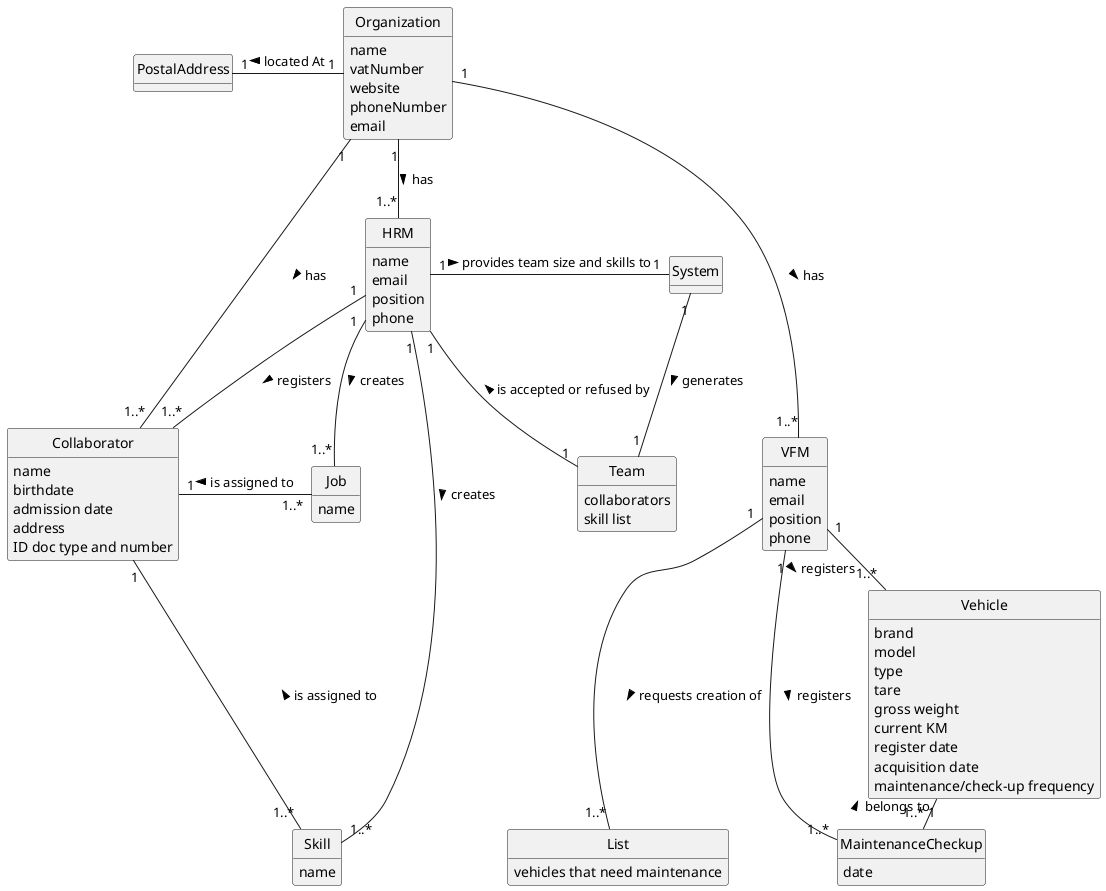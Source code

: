 @startuml
skinparam monochrome true
skinparam packageStyle rectangle
skinparam shadowing false
'skinparam linetype ortho
'left to right direction
skinparam classAttributeIconSize 0
hide circle
hide methods

'title Domain Model

'class Platform {
'  -description
'}

class Organization {
    name
    vatNumber
    website
    phoneNumber
    email
}

class Collaborator {
    name
    birthdate
    admission date
    address
    contact info (mobile and email)
    ID doc type and number
}

class HRM {
    name
    email
    position
    phone
}

class VFM {
    name
    email
    position
    phone
}

class Skill{
    name
}

class Job{
    name
}

class System {

}

class Team {
    collaborators
    skill list
}

'class User {
'    name
'    email
'    password
'}

class Vehicle{
    brand
    model
    type
    tare
    gross weight
    current KM
    register date
    acquisition date
    maintenance/check-up frequency
}

class MaintenanceCheckup {
    date
}

class List {
    vehicles that need maintenance
}

'Platform "1" -- "*" Organization : has registered >
'Platform "1" -- "*" Category : defines >
Organization "1" -- "1..*" HRM : has >
Organization "1" --- "1..*" VFM : has >
Organization "1" --left "1..*" Collaborator: has >
HRM "1" - "1..*" Collaborator: registers >
HRM "1" -- "1..*" Skill: creates >
HRM "1" -- "1..*" Job: creates >
Collaborator "1" -left "1..*" Job: is assigned to <
Collaborator "1" -- "1..*" Skill: is assigned to <
HRM "1" -left "1" System: provides team size and skills to >
System "1" - "1" Team: generates >
HRM "1" -- "1" Team: \nis accepted or refused by <
VFM "1" - "1..*" Vehicle : registers >
VFM "1" -- "1..*" MaintenanceCheckup : registers >
Vehicle "1" - "1..*" MaintenanceCheckup : belongs to <
VFM "1" -- "1..*" List : requests creation of >

Organization "1" -left "1" PostalAddress : located At >

@enduml